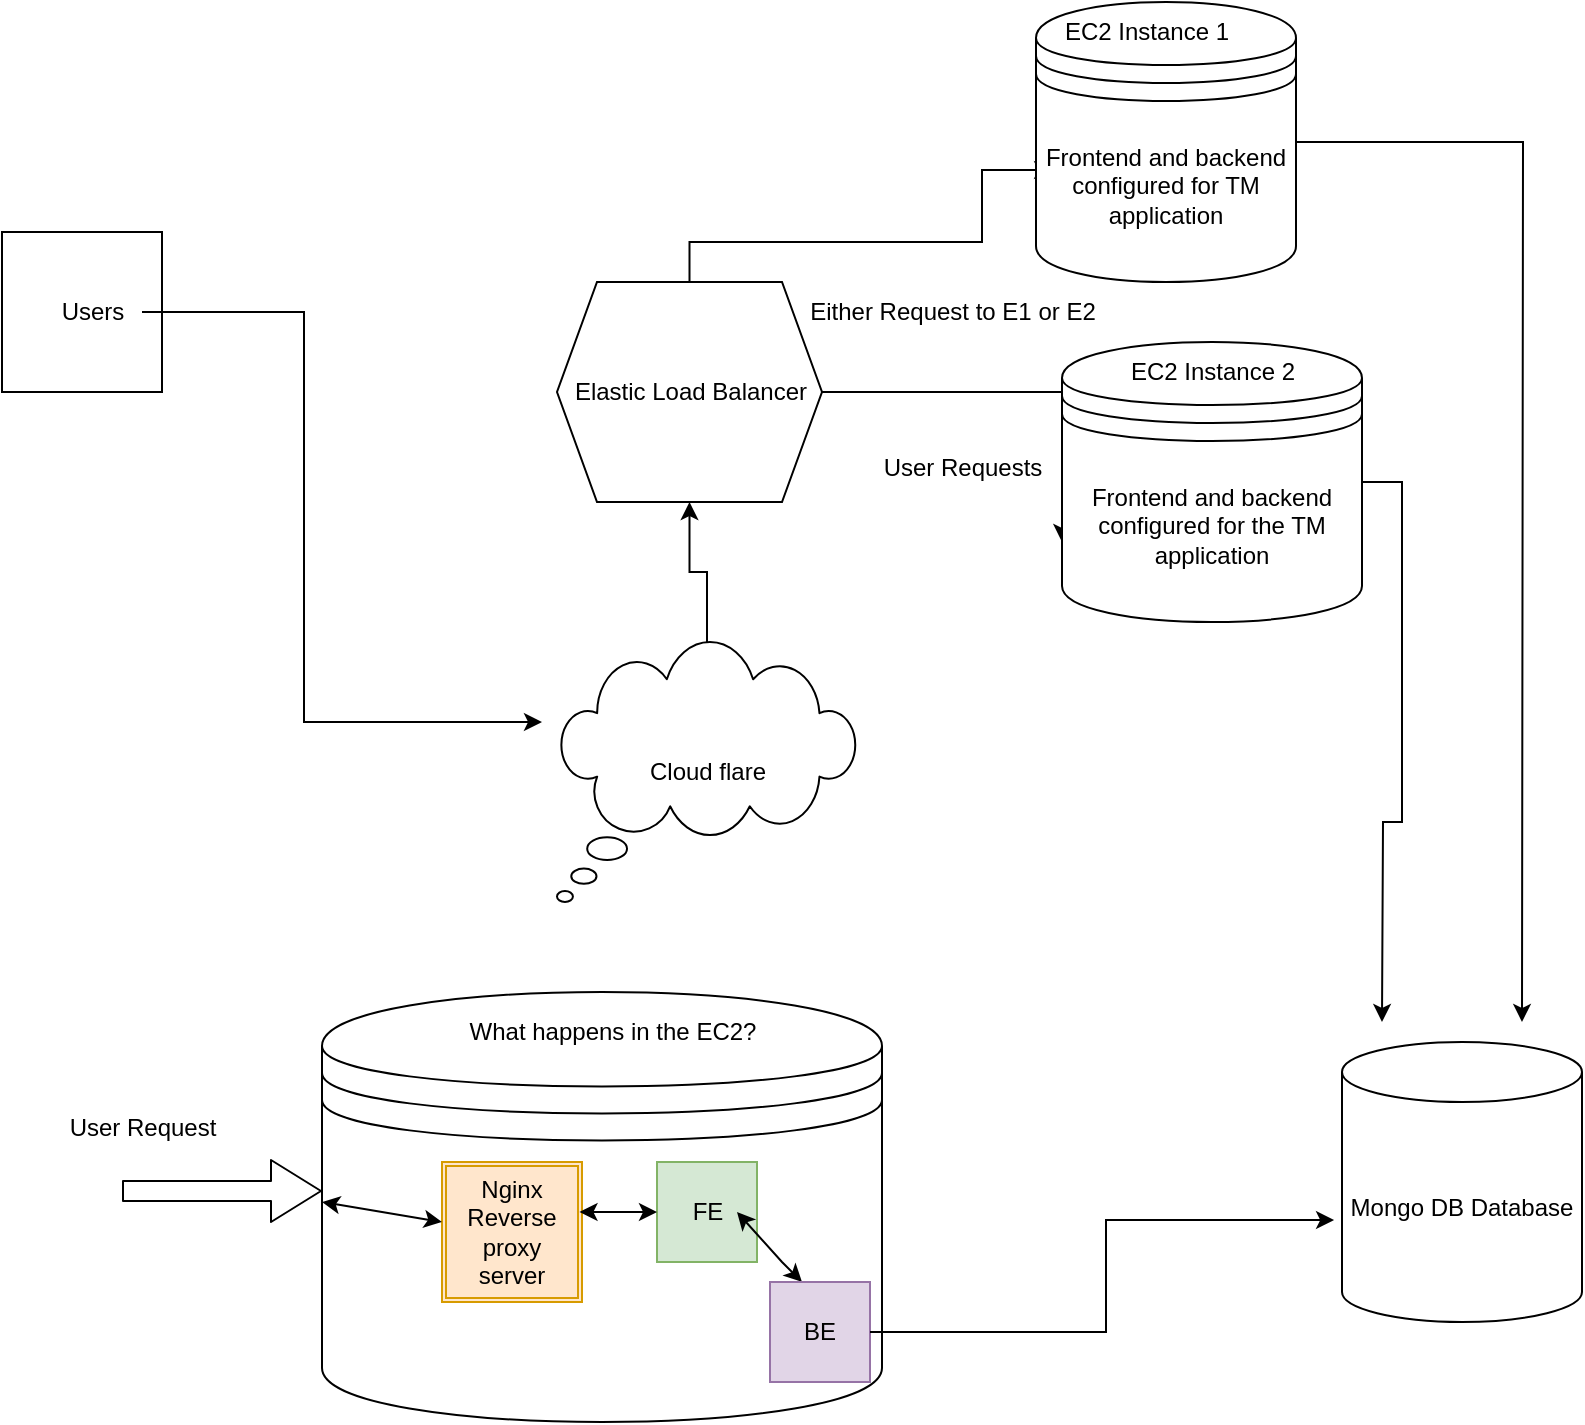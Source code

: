 <mxfile version="24.7.13">
  <diagram name="Page-1" id="2h502U0qHapdNW9ha8Mq">
    <mxGraphModel dx="1434" dy="790" grid="1" gridSize="10" guides="1" tooltips="1" connect="1" arrows="1" fold="1" page="1" pageScale="1" pageWidth="827" pageHeight="1169" math="0" shadow="0">
      <root>
        <mxCell id="0" />
        <mxCell id="1" parent="0" />
        <mxCell id="QabF0U1G8ZoBUWe7Lgks-5" value="" style="whiteSpace=wrap;html=1;aspect=fixed;" vertex="1" parent="1">
          <mxGeometry x="30" y="205" width="80" height="80" as="geometry" />
        </mxCell>
        <mxCell id="QabF0U1G8ZoBUWe7Lgks-6" style="edgeStyle=orthogonalEdgeStyle;rounded=0;orthogonalLoop=1;jettySize=auto;html=1;" edge="1" parent="1" source="QabF0U1G8ZoBUWe7Lgks-3">
          <mxGeometry relative="1" as="geometry">
            <mxPoint x="300" y="450" as="targetPoint" />
            <Array as="points">
              <mxPoint x="181" y="245" />
            </Array>
          </mxGeometry>
        </mxCell>
        <mxCell id="QabF0U1G8ZoBUWe7Lgks-3" value="Users" style="text;html=1;align=center;verticalAlign=middle;resizable=0;points=[];autosize=1;strokeColor=none;fillColor=none;" vertex="1" parent="1">
          <mxGeometry x="50" y="230" width="50" height="30" as="geometry" />
        </mxCell>
        <mxCell id="QabF0U1G8ZoBUWe7Lgks-8" style="edgeStyle=orthogonalEdgeStyle;rounded=0;orthogonalLoop=1;jettySize=auto;html=1;" edge="1" parent="1" source="QabF0U1G8ZoBUWe7Lgks-7" target="QabF0U1G8ZoBUWe7Lgks-9">
          <mxGeometry relative="1" as="geometry">
            <mxPoint x="375" y="320" as="targetPoint" />
          </mxGeometry>
        </mxCell>
        <mxCell id="QabF0U1G8ZoBUWe7Lgks-7" value="Cloud flare" style="whiteSpace=wrap;html=1;shape=mxgraph.basic.cloud_callout" vertex="1" parent="1">
          <mxGeometry x="307.5" y="410" width="150" height="130" as="geometry" />
        </mxCell>
        <mxCell id="QabF0U1G8ZoBUWe7Lgks-14" style="edgeStyle=orthogonalEdgeStyle;rounded=0;orthogonalLoop=1;jettySize=auto;html=1;entryX=0;entryY=0.5;entryDx=0;entryDy=0;entryPerimeter=0;" edge="1" parent="1" source="QabF0U1G8ZoBUWe7Lgks-9">
          <mxGeometry relative="1" as="geometry">
            <mxPoint x="560" y="360" as="targetPoint" />
          </mxGeometry>
        </mxCell>
        <mxCell id="QabF0U1G8ZoBUWe7Lgks-17" style="edgeStyle=orthogonalEdgeStyle;rounded=0;orthogonalLoop=1;jettySize=auto;html=1;entryX=0.062;entryY=0.6;entryDx=0;entryDy=0;entryPerimeter=0;" edge="1" parent="1" source="QabF0U1G8ZoBUWe7Lgks-9" target="QabF0U1G8ZoBUWe7Lgks-18">
          <mxGeometry relative="1" as="geometry">
            <mxPoint x="530" y="210" as="targetPoint" />
            <Array as="points">
              <mxPoint x="374" y="210" />
              <mxPoint x="520" y="210" />
              <mxPoint x="520" y="174" />
            </Array>
          </mxGeometry>
        </mxCell>
        <mxCell id="QabF0U1G8ZoBUWe7Lgks-9" value="Elastic Load Balancer" style="shape=hexagon;perimeter=hexagonPerimeter2;whiteSpace=wrap;html=1;fixedSize=1;" vertex="1" parent="1">
          <mxGeometry x="307.5" y="230" width="132.5" height="110" as="geometry" />
        </mxCell>
        <mxCell id="QabF0U1G8ZoBUWe7Lgks-34" style="edgeStyle=orthogonalEdgeStyle;rounded=0;orthogonalLoop=1;jettySize=auto;html=1;" edge="1" parent="1" source="QabF0U1G8ZoBUWe7Lgks-18">
          <mxGeometry relative="1" as="geometry">
            <mxPoint x="790" y="600" as="targetPoint" />
          </mxGeometry>
        </mxCell>
        <mxCell id="QabF0U1G8ZoBUWe7Lgks-18" value="Frontend and backend configured for TM application" style="shape=datastore;whiteSpace=wrap;html=1;" vertex="1" parent="1">
          <mxGeometry x="547" y="90" width="130" height="140" as="geometry" />
        </mxCell>
        <mxCell id="QabF0U1G8ZoBUWe7Lgks-16" value="User Requests" style="text;html=1;align=center;verticalAlign=middle;resizable=0;points=[];autosize=1;strokeColor=none;fillColor=none;" vertex="1" parent="1">
          <mxGeometry x="460" y="308" width="100" height="30" as="geometry" />
        </mxCell>
        <mxCell id="QabF0U1G8ZoBUWe7Lgks-36" style="edgeStyle=orthogonalEdgeStyle;rounded=0;orthogonalLoop=1;jettySize=auto;html=1;" edge="1" parent="1" source="QabF0U1G8ZoBUWe7Lgks-19">
          <mxGeometry relative="1" as="geometry">
            <mxPoint x="720" y="600" as="targetPoint" />
          </mxGeometry>
        </mxCell>
        <mxCell id="QabF0U1G8ZoBUWe7Lgks-19" value="Frontend and backend configured for the TM application" style="shape=datastore;whiteSpace=wrap;html=1;" vertex="1" parent="1">
          <mxGeometry x="560" y="260" width="150" height="140" as="geometry" />
        </mxCell>
        <mxCell id="QabF0U1G8ZoBUWe7Lgks-20" value="EC2 Instance 1" style="text;html=1;align=center;verticalAlign=middle;resizable=0;points=[];autosize=1;strokeColor=none;fillColor=none;" vertex="1" parent="1">
          <mxGeometry x="547" y="90" width="110" height="30" as="geometry" />
        </mxCell>
        <mxCell id="QabF0U1G8ZoBUWe7Lgks-21" value="EC2 Instance 2" style="text;html=1;align=center;verticalAlign=middle;resizable=0;points=[];autosize=1;strokeColor=none;fillColor=none;" vertex="1" parent="1">
          <mxGeometry x="580" y="260" width="110" height="30" as="geometry" />
        </mxCell>
        <mxCell id="QabF0U1G8ZoBUWe7Lgks-30" value="" style="shape=datastore;whiteSpace=wrap;html=1;" vertex="1" parent="1">
          <mxGeometry x="190" y="585" width="280" height="215" as="geometry" />
        </mxCell>
        <mxCell id="QabF0U1G8ZoBUWe7Lgks-31" value="Nginx Reverse proxy server" style="shape=ext;double=1;whiteSpace=wrap;html=1;aspect=fixed;fillColor=#ffe6cc;strokeColor=#d79b00;" vertex="1" parent="1">
          <mxGeometry x="250" y="670" width="70" height="70" as="geometry" />
        </mxCell>
        <mxCell id="QabF0U1G8ZoBUWe7Lgks-50" value="Mongo DB Database" style="shape=cylinder3;whiteSpace=wrap;html=1;boundedLbl=1;backgroundOutline=1;size=15;" vertex="1" parent="1">
          <mxGeometry x="700" y="610" width="120" height="140" as="geometry" />
        </mxCell>
        <mxCell id="QabF0U1G8ZoBUWe7Lgks-51" value="What happens in the EC2?" style="text;html=1;align=center;verticalAlign=middle;resizable=0;points=[];autosize=1;strokeColor=none;fillColor=none;" vertex="1" parent="1">
          <mxGeometry x="250" y="590" width="170" height="30" as="geometry" />
        </mxCell>
        <mxCell id="QabF0U1G8ZoBUWe7Lgks-52" value="" style="edgeStyle=none;orthogonalLoop=1;jettySize=auto;html=1;shape=flexArrow;rounded=1;startSize=8;endSize=8;" edge="1" parent="1">
          <mxGeometry width="100" relative="1" as="geometry">
            <mxPoint x="90" y="684.5" as="sourcePoint" />
            <mxPoint x="190" y="684.5" as="targetPoint" />
            <Array as="points" />
          </mxGeometry>
        </mxCell>
        <mxCell id="QabF0U1G8ZoBUWe7Lgks-53" value="User Request" style="text;html=1;align=center;verticalAlign=middle;resizable=0;points=[];autosize=1;strokeColor=none;fillColor=none;" vertex="1" parent="1">
          <mxGeometry x="50" y="638" width="100" height="30" as="geometry" />
        </mxCell>
        <mxCell id="QabF0U1G8ZoBUWe7Lgks-62" value="FE" style="whiteSpace=wrap;html=1;aspect=fixed;fillColor=#d5e8d4;strokeColor=#82b366;" vertex="1" parent="1">
          <mxGeometry x="357.5" y="670" width="50" height="50" as="geometry" />
        </mxCell>
        <mxCell id="QabF0U1G8ZoBUWe7Lgks-67" value="" style="endArrow=classic;html=1;rounded=0;startArrow=classic;" edge="1" parent="1">
          <mxGeometry width="50" height="50" relative="1" as="geometry">
            <mxPoint x="397.5" y="695" as="sourcePoint" />
            <mxPoint x="430" y="730" as="targetPoint" />
            <Array as="points">
              <mxPoint x="420" y="720" />
            </Array>
          </mxGeometry>
        </mxCell>
        <mxCell id="QabF0U1G8ZoBUWe7Lgks-69" value="BE" style="whiteSpace=wrap;html=1;aspect=fixed;fillColor=#e1d5e7;strokeColor=#9673a6;" vertex="1" parent="1">
          <mxGeometry x="414" y="730" width="50" height="50" as="geometry" />
        </mxCell>
        <mxCell id="QabF0U1G8ZoBUWe7Lgks-71" value="" style="endArrow=classic;html=1;rounded=0;startArrow=classic;entryX=0;entryY=0.5;entryDx=0;entryDy=0;" edge="1" parent="1" target="QabF0U1G8ZoBUWe7Lgks-62">
          <mxGeometry width="50" height="50" relative="1" as="geometry">
            <mxPoint x="318.75" y="695" as="sourcePoint" />
            <mxPoint x="351.25" y="730" as="targetPoint" />
            <Array as="points" />
          </mxGeometry>
        </mxCell>
        <mxCell id="QabF0U1G8ZoBUWe7Lgks-72" value="" style="endArrow=classic;startArrow=classic;html=1;rounded=0;" edge="1" parent="1">
          <mxGeometry width="50" height="50" relative="1" as="geometry">
            <mxPoint x="190" y="690" as="sourcePoint" />
            <mxPoint x="250" y="700" as="targetPoint" />
          </mxGeometry>
        </mxCell>
        <mxCell id="QabF0U1G8ZoBUWe7Lgks-74" style="edgeStyle=orthogonalEdgeStyle;rounded=0;orthogonalLoop=1;jettySize=auto;html=1;entryX=-0.033;entryY=0.636;entryDx=0;entryDy=0;entryPerimeter=0;" edge="1" parent="1" source="QabF0U1G8ZoBUWe7Lgks-69" target="QabF0U1G8ZoBUWe7Lgks-50">
          <mxGeometry relative="1" as="geometry" />
        </mxCell>
        <mxCell id="QabF0U1G8ZoBUWe7Lgks-75" value="Either Request to E1 or E2" style="text;html=1;align=center;verticalAlign=middle;resizable=0;points=[];autosize=1;strokeColor=none;fillColor=none;" vertex="1" parent="1">
          <mxGeometry x="420" y="230" width="170" height="30" as="geometry" />
        </mxCell>
      </root>
    </mxGraphModel>
  </diagram>
</mxfile>

